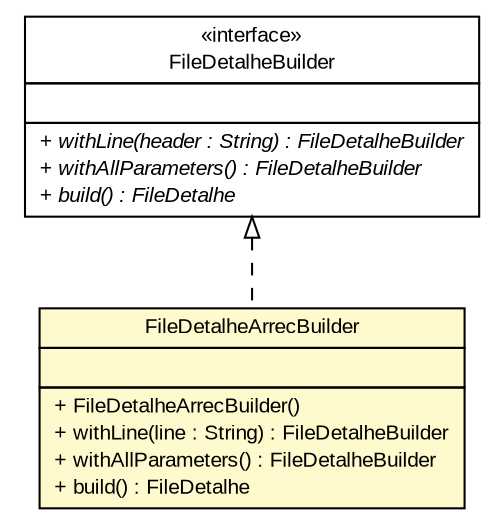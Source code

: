 #!/usr/local/bin/dot
#
# Class diagram 
# Generated by UMLGraph version R5_6 (http://www.umlgraph.org/)
#

digraph G {
	edge [fontname="arial",fontsize=10,labelfontname="arial",labelfontsize=10];
	node [fontname="arial",fontsize=10,shape=plaintext];
	nodesep=0.25;
	ranksep=0.5;
	// br.gov.to.sefaz.arr.processamento.domain.detalhe.arrecadacao.builder.FileDetalheArrecBuilder
	c82445 [label=<<table title="br.gov.to.sefaz.arr.processamento.domain.detalhe.arrecadacao.builder.FileDetalheArrecBuilder" border="0" cellborder="1" cellspacing="0" cellpadding="2" port="p" bgcolor="lemonChiffon" href="./FileDetalheArrecBuilder.html">
		<tr><td><table border="0" cellspacing="0" cellpadding="1">
<tr><td align="center" balign="center"> FileDetalheArrecBuilder </td></tr>
		</table></td></tr>
		<tr><td><table border="0" cellspacing="0" cellpadding="1">
<tr><td align="left" balign="left">  </td></tr>
		</table></td></tr>
		<tr><td><table border="0" cellspacing="0" cellpadding="1">
<tr><td align="left" balign="left"> + FileDetalheArrecBuilder() </td></tr>
<tr><td align="left" balign="left"> + withLine(line : String) : FileDetalheBuilder </td></tr>
<tr><td align="left" balign="left"> + withAllParameters() : FileDetalheBuilder </td></tr>
<tr><td align="left" balign="left"> + build() : FileDetalhe </td></tr>
		</table></td></tr>
		</table>>, URL="./FileDetalheArrecBuilder.html", fontname="arial", fontcolor="black", fontsize=10.0];
	// br.gov.to.sefaz.arr.processamento.domain.detalhe.FileDetalheBuilder
	c82450 [label=<<table title="br.gov.to.sefaz.arr.processamento.domain.detalhe.FileDetalheBuilder" border="0" cellborder="1" cellspacing="0" cellpadding="2" port="p" href="../../FileDetalheBuilder.html">
		<tr><td><table border="0" cellspacing="0" cellpadding="1">
<tr><td align="center" balign="center"> &#171;interface&#187; </td></tr>
<tr><td align="center" balign="center"> FileDetalheBuilder </td></tr>
		</table></td></tr>
		<tr><td><table border="0" cellspacing="0" cellpadding="1">
<tr><td align="left" balign="left">  </td></tr>
		</table></td></tr>
		<tr><td><table border="0" cellspacing="0" cellpadding="1">
<tr><td align="left" balign="left"><font face="arial italic" point-size="10.0"> + withLine(header : String) : FileDetalheBuilder </font></td></tr>
<tr><td align="left" balign="left"><font face="arial italic" point-size="10.0"> + withAllParameters() : FileDetalheBuilder </font></td></tr>
<tr><td align="left" balign="left"><font face="arial italic" point-size="10.0"> + build() : FileDetalhe </font></td></tr>
		</table></td></tr>
		</table>>, URL="../../FileDetalheBuilder.html", fontname="arial", fontcolor="black", fontsize=10.0];
	//br.gov.to.sefaz.arr.processamento.domain.detalhe.arrecadacao.builder.FileDetalheArrecBuilder implements br.gov.to.sefaz.arr.processamento.domain.detalhe.FileDetalheBuilder
	c82450:p -> c82445:p [dir=back,arrowtail=empty,style=dashed];
}

